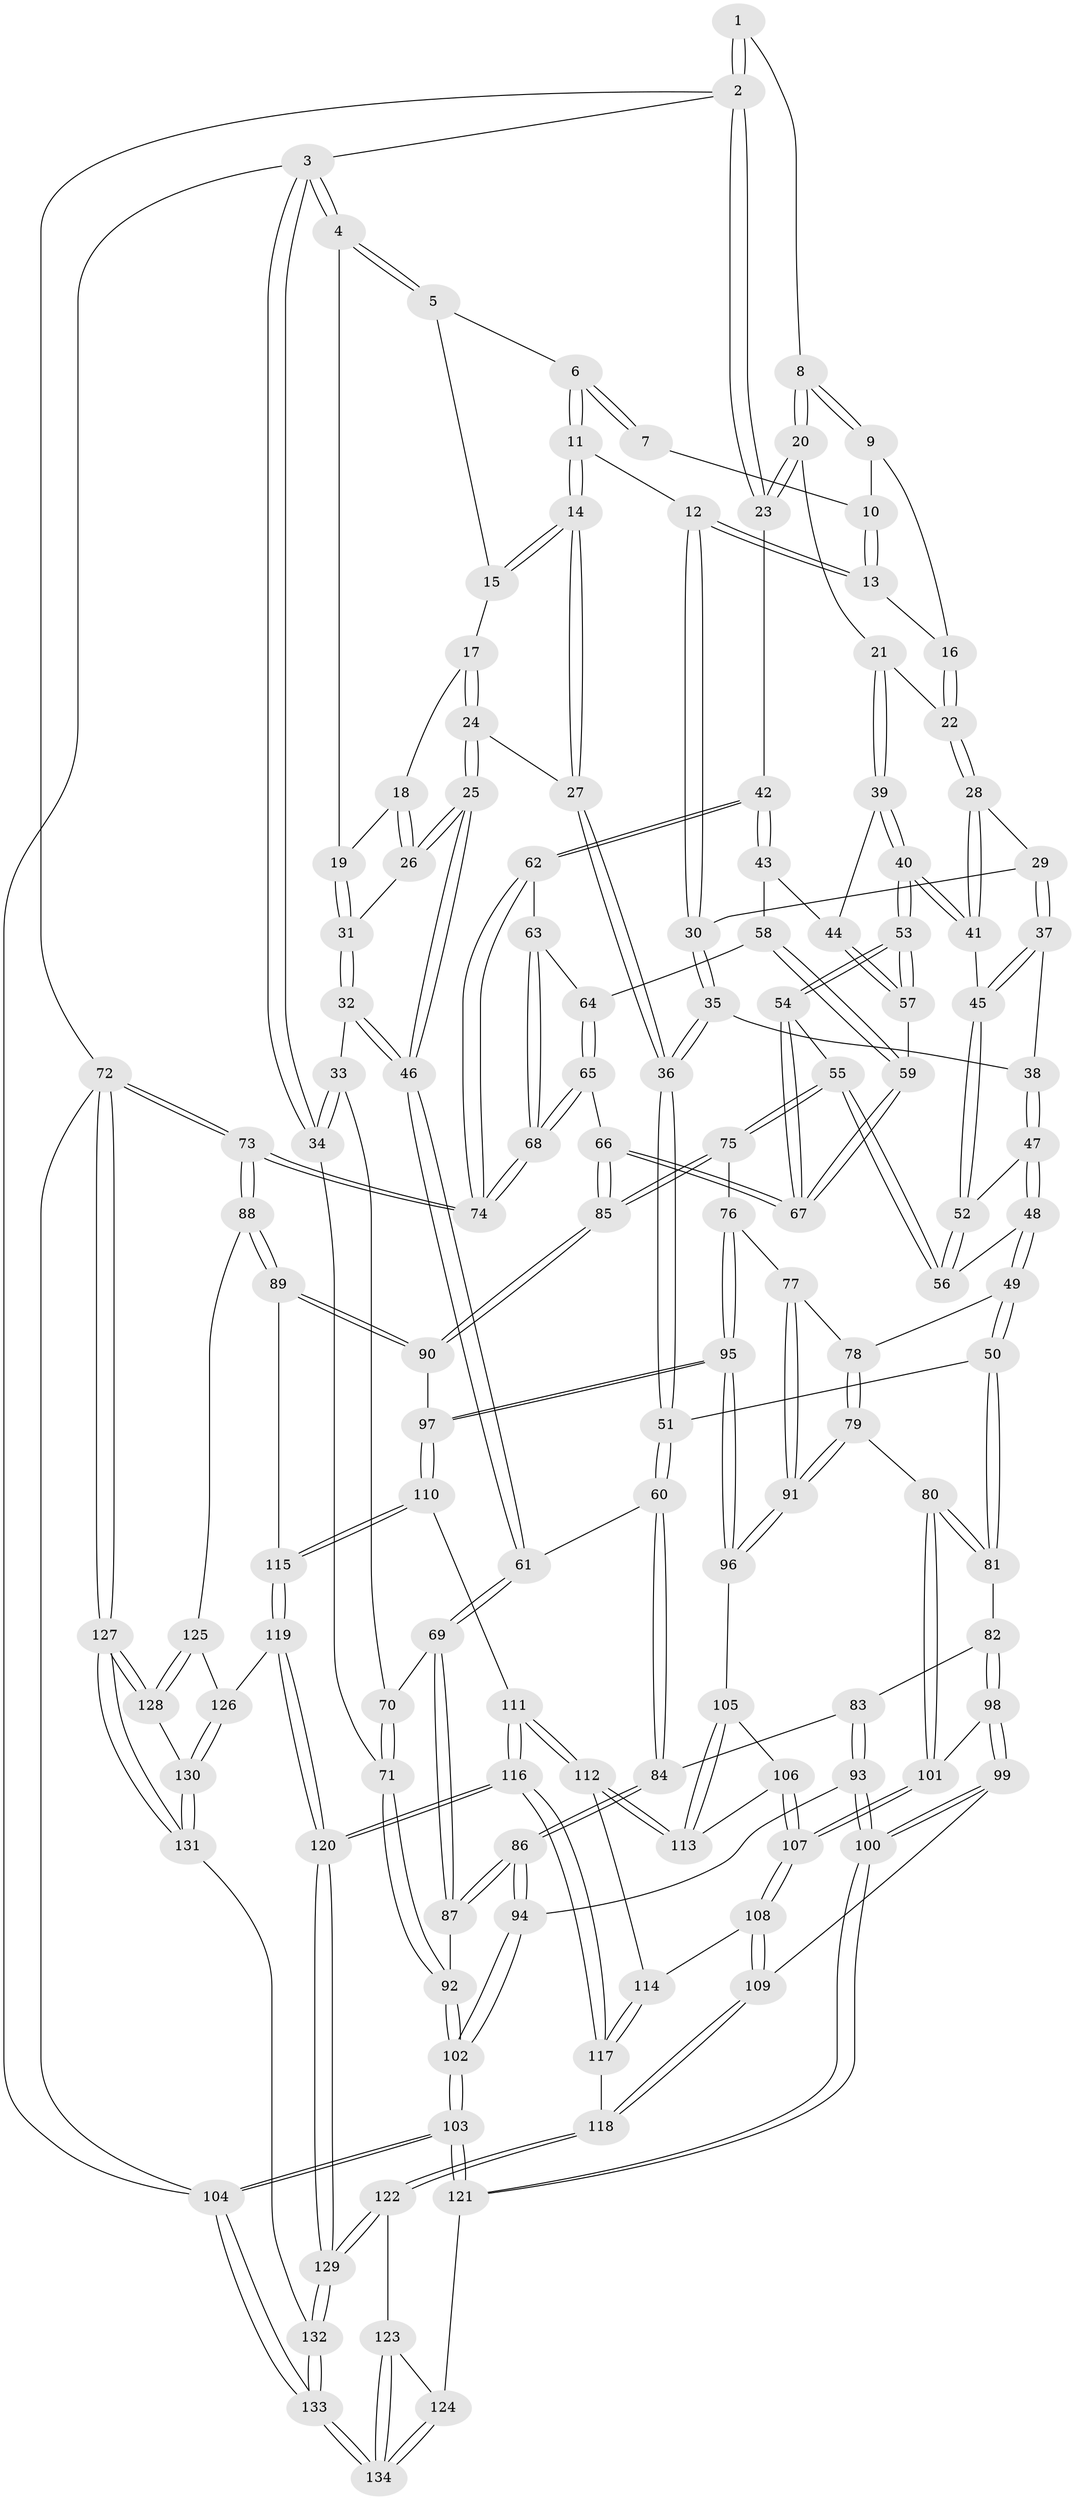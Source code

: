 // Generated by graph-tools (version 1.1) at 2025/16/03/09/25 04:16:57]
// undirected, 134 vertices, 332 edges
graph export_dot {
graph [start="1"]
  node [color=gray90,style=filled];
  1 [pos="+0.7514523073322706+0"];
  2 [pos="+1+0"];
  3 [pos="+0+0"];
  4 [pos="+0+0"];
  5 [pos="+0.265349285709861+0"];
  6 [pos="+0.4042107973916121+0"];
  7 [pos="+0.702225387542112+0"];
  8 [pos="+0.795328238408542+0.06705032610444489"];
  9 [pos="+0.7024624711987342+0.05657223647817538"];
  10 [pos="+0.6749177174602301+0"];
  11 [pos="+0.5068348124327494+0.06027170025340438"];
  12 [pos="+0.5430477333803834+0.10286294051820705"];
  13 [pos="+0.5725921688652715+0.083926836259647"];
  14 [pos="+0.3411645870872985+0.14333195893427594"];
  15 [pos="+0.28618222145487804+0"];
  16 [pos="+0.6950031732449559+0.07101836669618063"];
  17 [pos="+0.21007852122587875+0.12201359105751826"];
  18 [pos="+0.1581976193497949+0.11668298981234929"];
  19 [pos="+0.09214855109943798+0.07425081799945289"];
  20 [pos="+0.8181049081671581+0.09191583669530354"];
  21 [pos="+0.7946522574720231+0.1629440257110567"];
  22 [pos="+0.6949549403002452+0.15583508104387256"];
  23 [pos="+1+0"];
  24 [pos="+0.2756019041691671+0.24696910825622514"];
  25 [pos="+0.2478670751885519+0.26141837043161775"];
  26 [pos="+0.17825157748740802+0.21230480399116206"];
  27 [pos="+0.33188588074703124+0.23486723923110508"];
  28 [pos="+0.6645708498764505+0.17549278541731633"];
  29 [pos="+0.5491499858672239+0.13484437577653793"];
  30 [pos="+0.5484248527784307+0.13433161094605517"];
  31 [pos="+0.06901870647506211+0.1768362131292009"];
  32 [pos="+0+0.2574314243544056"];
  33 [pos="+0+0.26418389529686415"];
  34 [pos="+0+0.26626908292532764"];
  35 [pos="+0.46634126497857775+0.21839662284268369"];
  36 [pos="+0.37030072806556774+0.2563213013419549"];
  37 [pos="+0.5838580743374683+0.2542451382810957"];
  38 [pos="+0.5407788808542252+0.28351933234704707"];
  39 [pos="+0.8230974931455711+0.22152227200789112"];
  40 [pos="+0.7169971497616366+0.3126362524387894"];
  41 [pos="+0.6715769506958056+0.2674629391374079"];
  42 [pos="+1+0.0489726144334039"];
  43 [pos="+0.9110643167911722+0.2555008073839474"];
  44 [pos="+0.9089324223919711+0.2550110325140089"];
  45 [pos="+0.630523226947437+0.27389097423496145"];
  46 [pos="+0.19794412934879443+0.327090400836236"];
  47 [pos="+0.5457701996649006+0.3319958617692433"];
  48 [pos="+0.5073965383273734+0.3931284428531715"];
  49 [pos="+0.472218360545741+0.4133893392696637"];
  50 [pos="+0.4378087746289046+0.4080862397130733"];
  51 [pos="+0.42994886703395785+0.40456585559869823"];
  52 [pos="+0.5887274080273657+0.32259905754418106"];
  53 [pos="+0.7212829898560468+0.38989323575612794"];
  54 [pos="+0.7154604357444342+0.4055015473442822"];
  55 [pos="+0.7075898497971586+0.415057382337528"];
  56 [pos="+0.6849623935120036+0.40846564339583735"];
  57 [pos="+0.7631842409171455+0.3779934859309294"];
  58 [pos="+0.9080656893368122+0.3071478667757719"];
  59 [pos="+0.8511846109861807+0.3719568892914051"];
  60 [pos="+0.33763430729980554+0.4624239485586634"];
  61 [pos="+0.1871422881723937+0.41640830807571005"];
  62 [pos="+1+0.2302326907313608"];
  63 [pos="+0.959181429791323+0.36789554469691377"];
  64 [pos="+0.9106233474214095+0.31364717866465675"];
  65 [pos="+0.9124905784383146+0.48060016133342637"];
  66 [pos="+0.9108292637965439+0.4806412001242151"];
  67 [pos="+0.8934464272644361+0.46744453691039406"];
  68 [pos="+1+0.5038908736438371"];
  69 [pos="+0.13440116260716622+0.4745694118764277"];
  70 [pos="+0.0664250282498261+0.40586512757906634"];
  71 [pos="+0+0.43944208359060627"];
  72 [pos="+1+1"];
  73 [pos="+1+0.7001455229845867"];
  74 [pos="+1+0.5977695617672869"];
  75 [pos="+0.6943107264434799+0.4967880315774347"];
  76 [pos="+0.6814926668594059+0.5104206249963132"];
  77 [pos="+0.6095737177567568+0.5166300881649288"];
  78 [pos="+0.48210868385943956+0.4270087343795662"];
  79 [pos="+0.5136115541008547+0.5962498345297591"];
  80 [pos="+0.5110319454279153+0.5970882464839873"];
  81 [pos="+0.4335239276513471+0.5104490006254468"];
  82 [pos="+0.4085825492838506+0.5953201286288239"];
  83 [pos="+0.3583354598968681+0.5602145870723005"];
  84 [pos="+0.3331544399741554+0.4989844646480865"];
  85 [pos="+0.8160022341365684+0.5576380638598402"];
  86 [pos="+0.1663953590952282+0.642539236758144"];
  87 [pos="+0.12021508697153667+0.5135677061927825"];
  88 [pos="+0.9240555444673306+0.7490512894601598"];
  89 [pos="+0.9212626614235198+0.7478699341277001"];
  90 [pos="+0.8379735974778413+0.6897567126178223"];
  91 [pos="+0.5222258024712312+0.5974691666635915"];
  92 [pos="+0+0.5112755775443257"];
  93 [pos="+0.18692010678023885+0.7075322173952067"];
  94 [pos="+0.1716669869765949+0.6859665919598699"];
  95 [pos="+0.6715472746592618+0.6766722515231586"];
  96 [pos="+0.569475598563803+0.6465413804872111"];
  97 [pos="+0.6779940908634555+0.6876791509177653"];
  98 [pos="+0.4205710784941053+0.6160002094668501"];
  99 [pos="+0.2744453384992514+0.7340829309931416"];
  100 [pos="+0.1953853626247018+0.7242667491521049"];
  101 [pos="+0.4521273271522158+0.6246829279523365"];
  102 [pos="+0+0.6952113144169598"];
  103 [pos="+0+1"];
  104 [pos="+0+1"];
  105 [pos="+0.5594491031918987+0.6616481650601099"];
  106 [pos="+0.5115507320829662+0.7052094845523449"];
  107 [pos="+0.4670885531192784+0.711755945784119"];
  108 [pos="+0.4517370856752476+0.7526871727287086"];
  109 [pos="+0.3906032450338705+0.798951283236281"];
  110 [pos="+0.657228220519522+0.7448304045240194"];
  111 [pos="+0.6163898397239114+0.7655145826021392"];
  112 [pos="+0.5632712504115291+0.7586278736921624"];
  113 [pos="+0.5499811899555089+0.7341440639584277"];
  114 [pos="+0.5249708278463278+0.7751040850947718"];
  115 [pos="+0.704124035794206+0.8342861971985812"];
  116 [pos="+0.5650903438731045+0.8852344461285583"];
  117 [pos="+0.5269094457470754+0.8583213502383523"];
  118 [pos="+0.4056627972780783+0.8422068202906409"];
  119 [pos="+0.70354823392913+0.8538066549451411"];
  120 [pos="+0.5874189164308895+0.9387094437058309"];
  121 [pos="+0.15721773743797557+0.8405391244798087"];
  122 [pos="+0.39634036747806767+0.902242502938359"];
  123 [pos="+0.34531680022459316+0.9323992678979717"];
  124 [pos="+0.16835622631356364+0.8614165767695644"];
  125 [pos="+0.8870028662334563+0.8284364546085471"];
  126 [pos="+0.7604787264846217+0.9099003828208474"];
  127 [pos="+1+1"];
  128 [pos="+0.8863713315279785+0.9399788138942503"];
  129 [pos="+0.5664283021424275+1"];
  130 [pos="+0.7641083123676432+1"];
  131 [pos="+0.6749753979574206+1"];
  132 [pos="+0.5851431637146844+1"];
  133 [pos="+0.23445720738960402+1"];
  134 [pos="+0.23584887844141936+1"];
  1 -- 2;
  1 -- 2;
  1 -- 8;
  2 -- 3;
  2 -- 23;
  2 -- 23;
  2 -- 72;
  3 -- 4;
  3 -- 4;
  3 -- 34;
  3 -- 34;
  3 -- 104;
  4 -- 5;
  4 -- 5;
  4 -- 19;
  5 -- 6;
  5 -- 15;
  6 -- 7;
  6 -- 7;
  6 -- 11;
  6 -- 11;
  7 -- 10;
  8 -- 9;
  8 -- 9;
  8 -- 20;
  8 -- 20;
  9 -- 10;
  9 -- 16;
  10 -- 13;
  10 -- 13;
  11 -- 12;
  11 -- 14;
  11 -- 14;
  12 -- 13;
  12 -- 13;
  12 -- 30;
  12 -- 30;
  13 -- 16;
  14 -- 15;
  14 -- 15;
  14 -- 27;
  14 -- 27;
  15 -- 17;
  16 -- 22;
  16 -- 22;
  17 -- 18;
  17 -- 24;
  17 -- 24;
  18 -- 19;
  18 -- 26;
  18 -- 26;
  19 -- 31;
  19 -- 31;
  20 -- 21;
  20 -- 23;
  20 -- 23;
  21 -- 22;
  21 -- 39;
  21 -- 39;
  22 -- 28;
  22 -- 28;
  23 -- 42;
  24 -- 25;
  24 -- 25;
  24 -- 27;
  25 -- 26;
  25 -- 26;
  25 -- 46;
  25 -- 46;
  26 -- 31;
  27 -- 36;
  27 -- 36;
  28 -- 29;
  28 -- 41;
  28 -- 41;
  29 -- 30;
  29 -- 37;
  29 -- 37;
  30 -- 35;
  30 -- 35;
  31 -- 32;
  31 -- 32;
  32 -- 33;
  32 -- 46;
  32 -- 46;
  33 -- 34;
  33 -- 34;
  33 -- 70;
  34 -- 71;
  35 -- 36;
  35 -- 36;
  35 -- 38;
  36 -- 51;
  36 -- 51;
  37 -- 38;
  37 -- 45;
  37 -- 45;
  38 -- 47;
  38 -- 47;
  39 -- 40;
  39 -- 40;
  39 -- 44;
  40 -- 41;
  40 -- 41;
  40 -- 53;
  40 -- 53;
  41 -- 45;
  42 -- 43;
  42 -- 43;
  42 -- 62;
  42 -- 62;
  43 -- 44;
  43 -- 58;
  44 -- 57;
  44 -- 57;
  45 -- 52;
  45 -- 52;
  46 -- 61;
  46 -- 61;
  47 -- 48;
  47 -- 48;
  47 -- 52;
  48 -- 49;
  48 -- 49;
  48 -- 56;
  49 -- 50;
  49 -- 50;
  49 -- 78;
  50 -- 51;
  50 -- 81;
  50 -- 81;
  51 -- 60;
  51 -- 60;
  52 -- 56;
  52 -- 56;
  53 -- 54;
  53 -- 54;
  53 -- 57;
  53 -- 57;
  54 -- 55;
  54 -- 67;
  54 -- 67;
  55 -- 56;
  55 -- 56;
  55 -- 75;
  55 -- 75;
  57 -- 59;
  58 -- 59;
  58 -- 59;
  58 -- 64;
  59 -- 67;
  59 -- 67;
  60 -- 61;
  60 -- 84;
  60 -- 84;
  61 -- 69;
  61 -- 69;
  62 -- 63;
  62 -- 74;
  62 -- 74;
  63 -- 64;
  63 -- 68;
  63 -- 68;
  64 -- 65;
  64 -- 65;
  65 -- 66;
  65 -- 68;
  65 -- 68;
  66 -- 67;
  66 -- 67;
  66 -- 85;
  66 -- 85;
  68 -- 74;
  68 -- 74;
  69 -- 70;
  69 -- 87;
  69 -- 87;
  70 -- 71;
  70 -- 71;
  71 -- 92;
  71 -- 92;
  72 -- 73;
  72 -- 73;
  72 -- 127;
  72 -- 127;
  72 -- 104;
  73 -- 74;
  73 -- 74;
  73 -- 88;
  73 -- 88;
  75 -- 76;
  75 -- 85;
  75 -- 85;
  76 -- 77;
  76 -- 95;
  76 -- 95;
  77 -- 78;
  77 -- 91;
  77 -- 91;
  78 -- 79;
  78 -- 79;
  79 -- 80;
  79 -- 91;
  79 -- 91;
  80 -- 81;
  80 -- 81;
  80 -- 101;
  80 -- 101;
  81 -- 82;
  82 -- 83;
  82 -- 98;
  82 -- 98;
  83 -- 84;
  83 -- 93;
  83 -- 93;
  84 -- 86;
  84 -- 86;
  85 -- 90;
  85 -- 90;
  86 -- 87;
  86 -- 87;
  86 -- 94;
  86 -- 94;
  87 -- 92;
  88 -- 89;
  88 -- 89;
  88 -- 125;
  89 -- 90;
  89 -- 90;
  89 -- 115;
  90 -- 97;
  91 -- 96;
  91 -- 96;
  92 -- 102;
  92 -- 102;
  93 -- 94;
  93 -- 100;
  93 -- 100;
  94 -- 102;
  94 -- 102;
  95 -- 96;
  95 -- 96;
  95 -- 97;
  95 -- 97;
  96 -- 105;
  97 -- 110;
  97 -- 110;
  98 -- 99;
  98 -- 99;
  98 -- 101;
  99 -- 100;
  99 -- 100;
  99 -- 109;
  100 -- 121;
  100 -- 121;
  101 -- 107;
  101 -- 107;
  102 -- 103;
  102 -- 103;
  103 -- 104;
  103 -- 104;
  103 -- 121;
  103 -- 121;
  104 -- 133;
  104 -- 133;
  105 -- 106;
  105 -- 113;
  105 -- 113;
  106 -- 107;
  106 -- 107;
  106 -- 113;
  107 -- 108;
  107 -- 108;
  108 -- 109;
  108 -- 109;
  108 -- 114;
  109 -- 118;
  109 -- 118;
  110 -- 111;
  110 -- 115;
  110 -- 115;
  111 -- 112;
  111 -- 112;
  111 -- 116;
  111 -- 116;
  112 -- 113;
  112 -- 113;
  112 -- 114;
  114 -- 117;
  114 -- 117;
  115 -- 119;
  115 -- 119;
  116 -- 117;
  116 -- 117;
  116 -- 120;
  116 -- 120;
  117 -- 118;
  118 -- 122;
  118 -- 122;
  119 -- 120;
  119 -- 120;
  119 -- 126;
  120 -- 129;
  120 -- 129;
  121 -- 124;
  122 -- 123;
  122 -- 129;
  122 -- 129;
  123 -- 124;
  123 -- 134;
  123 -- 134;
  124 -- 134;
  124 -- 134;
  125 -- 126;
  125 -- 128;
  125 -- 128;
  126 -- 130;
  126 -- 130;
  127 -- 128;
  127 -- 128;
  127 -- 131;
  127 -- 131;
  128 -- 130;
  129 -- 132;
  129 -- 132;
  130 -- 131;
  130 -- 131;
  131 -- 132;
  132 -- 133;
  132 -- 133;
  133 -- 134;
  133 -- 134;
}
